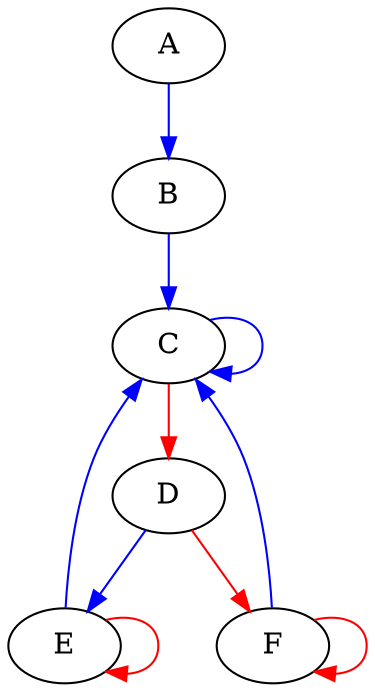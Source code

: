 digraph NAME {


  A -> B [ color=" blue" ];
  B -> C [ color=" blue" ];
  C -> C [ color=" blue" ];
  C -> D [ color=" red" ];
  D -> E [ color=" blue" ];
  D -> F [ color=" red" ];
  E -> C [ color=" blue" ];
  E -> E [ color=" red" ];
  F -> C [ color=" blue" ];
  F -> F [ color=" red" ];
}
